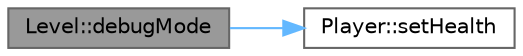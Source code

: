 digraph "Level::debugMode"
{
 // LATEX_PDF_SIZE
  bgcolor="transparent";
  edge [fontname=Helvetica,fontsize=10,labelfontname=Helvetica,labelfontsize=10];
  node [fontname=Helvetica,fontsize=10,shape=box,height=0.2,width=0.4];
  rankdir="LR";
  Node1 [id="Node000001",label="Level::debugMode",height=0.2,width=0.4,color="gray40", fillcolor="grey60", style="filled", fontcolor="black",tooltip="Enables debug mode. Gives both players infinite health."];
  Node1 -> Node2 [id="edge2_Node000001_Node000002",color="steelblue1",style="solid",tooltip=" "];
  Node2 [id="Node000002",label="Player::setHealth",height=0.2,width=0.4,color="grey40", fillcolor="white", style="filled",URL="$class_player.html#a6bb715335c5bdd61640bf79938fd4de7",tooltip=" "];
}
